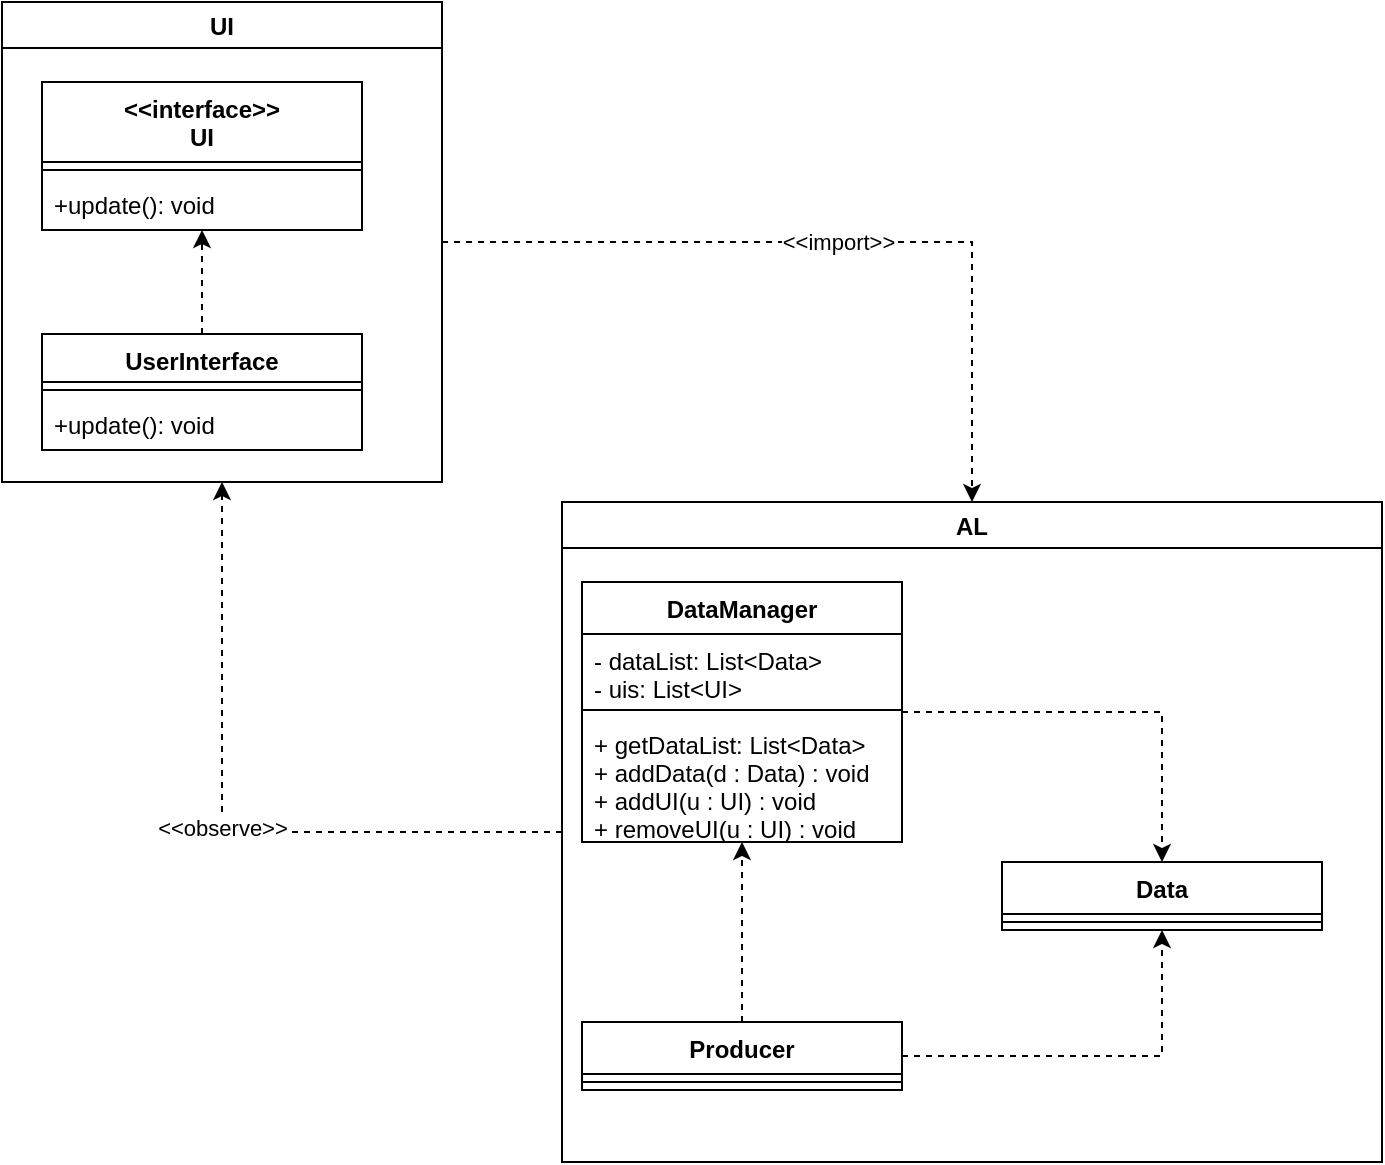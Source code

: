 <mxfile version="15.9.1" type="github">
  <diagram id="VXX5K5tZXgFrecd3hQVb" name="Page-1">
    <mxGraphModel dx="419" dy="762" grid="1" gridSize="10" guides="1" tooltips="1" connect="1" arrows="1" fold="1" page="1" pageScale="1" pageWidth="850" pageHeight="1100" math="0" shadow="0">
      <root>
        <mxCell id="0" />
        <mxCell id="1" parent="0" />
        <mxCell id="kraXxyXwJTH0ZFFXJNft-29" value="&amp;lt;&amp;lt;import&amp;gt;&amp;gt;" style="edgeStyle=orthogonalEdgeStyle;rounded=0;orthogonalLoop=1;jettySize=auto;html=1;dashed=1;" edge="1" parent="1" source="kraXxyXwJTH0ZFFXJNft-9" target="kraXxyXwJTH0ZFFXJNft-10">
          <mxGeometry relative="1" as="geometry" />
        </mxCell>
        <mxCell id="kraXxyXwJTH0ZFFXJNft-9" value="UI" style="swimlane;" vertex="1" parent="1">
          <mxGeometry x="40" y="60" width="220" height="240" as="geometry" />
        </mxCell>
        <mxCell id="kraXxyXwJTH0ZFFXJNft-2" value="&lt;&lt;interface&gt;&gt;&#xa;UI" style="swimlane;fontStyle=1;align=center;verticalAlign=top;childLayout=stackLayout;horizontal=1;startSize=40;horizontalStack=0;resizeParent=1;resizeParentMax=0;resizeLast=0;collapsible=1;marginBottom=0;" vertex="1" parent="kraXxyXwJTH0ZFFXJNft-9">
          <mxGeometry x="20" y="40" width="160" height="74" as="geometry" />
        </mxCell>
        <mxCell id="kraXxyXwJTH0ZFFXJNft-3" value="" style="line;strokeWidth=1;fillColor=none;align=left;verticalAlign=middle;spacingTop=-1;spacingLeft=3;spacingRight=3;rotatable=0;labelPosition=right;points=[];portConstraint=eastwest;" vertex="1" parent="kraXxyXwJTH0ZFFXJNft-2">
          <mxGeometry y="40" width="160" height="8" as="geometry" />
        </mxCell>
        <mxCell id="kraXxyXwJTH0ZFFXJNft-4" value="+update(): void" style="text;strokeColor=none;fillColor=none;align=left;verticalAlign=top;spacingLeft=4;spacingRight=4;overflow=hidden;rotatable=0;points=[[0,0.5],[1,0.5]];portConstraint=eastwest;" vertex="1" parent="kraXxyXwJTH0ZFFXJNft-2">
          <mxGeometry y="48" width="160" height="26" as="geometry" />
        </mxCell>
        <mxCell id="kraXxyXwJTH0ZFFXJNft-5" style="edgeStyle=orthogonalEdgeStyle;rounded=0;orthogonalLoop=1;jettySize=auto;html=1;dashed=1;" edge="1" parent="kraXxyXwJTH0ZFFXJNft-9" source="kraXxyXwJTH0ZFFXJNft-6" target="kraXxyXwJTH0ZFFXJNft-2">
          <mxGeometry relative="1" as="geometry" />
        </mxCell>
        <mxCell id="kraXxyXwJTH0ZFFXJNft-6" value="UserInterface" style="swimlane;fontStyle=1;align=center;verticalAlign=top;childLayout=stackLayout;horizontal=1;startSize=24;horizontalStack=0;resizeParent=1;resizeParentMax=0;resizeLast=0;collapsible=1;marginBottom=0;" vertex="1" parent="kraXxyXwJTH0ZFFXJNft-9">
          <mxGeometry x="20" y="166" width="160" height="58" as="geometry" />
        </mxCell>
        <mxCell id="kraXxyXwJTH0ZFFXJNft-7" value="" style="line;strokeWidth=1;fillColor=none;align=left;verticalAlign=middle;spacingTop=-1;spacingLeft=3;spacingRight=3;rotatable=0;labelPosition=right;points=[];portConstraint=eastwest;" vertex="1" parent="kraXxyXwJTH0ZFFXJNft-6">
          <mxGeometry y="24" width="160" height="8" as="geometry" />
        </mxCell>
        <mxCell id="kraXxyXwJTH0ZFFXJNft-8" value="+update(): void" style="text;strokeColor=none;fillColor=none;align=left;verticalAlign=top;spacingLeft=4;spacingRight=4;overflow=hidden;rotatable=0;points=[[0,0.5],[1,0.5]];portConstraint=eastwest;" vertex="1" parent="kraXxyXwJTH0ZFFXJNft-6">
          <mxGeometry y="32" width="160" height="26" as="geometry" />
        </mxCell>
        <mxCell id="kraXxyXwJTH0ZFFXJNft-30" value="&amp;lt;&amp;lt;observe&amp;gt;&amp;gt;" style="edgeStyle=orthogonalEdgeStyle;rounded=0;orthogonalLoop=1;jettySize=auto;html=1;dashed=1;" edge="1" parent="1" source="kraXxyXwJTH0ZFFXJNft-10" target="kraXxyXwJTH0ZFFXJNft-9">
          <mxGeometry relative="1" as="geometry" />
        </mxCell>
        <mxCell id="kraXxyXwJTH0ZFFXJNft-10" value="AL" style="swimlane;" vertex="1" parent="1">
          <mxGeometry x="320" y="310" width="410" height="330" as="geometry" />
        </mxCell>
        <mxCell id="kraXxyXwJTH0ZFFXJNft-19" value="DataManager" style="swimlane;fontStyle=1;align=center;verticalAlign=top;childLayout=stackLayout;horizontal=1;startSize=26;horizontalStack=0;resizeParent=1;resizeParentMax=0;resizeLast=0;collapsible=1;marginBottom=0;" vertex="1" parent="kraXxyXwJTH0ZFFXJNft-10">
          <mxGeometry x="10" y="40" width="160" height="130" as="geometry" />
        </mxCell>
        <mxCell id="kraXxyXwJTH0ZFFXJNft-20" value="- dataList: List&lt;Data&gt;&#xa;- uis: List&lt;UI&gt;" style="text;strokeColor=none;fillColor=none;align=left;verticalAlign=top;spacingLeft=4;spacingRight=4;overflow=hidden;rotatable=0;points=[[0,0.5],[1,0.5]];portConstraint=eastwest;" vertex="1" parent="kraXxyXwJTH0ZFFXJNft-19">
          <mxGeometry y="26" width="160" height="34" as="geometry" />
        </mxCell>
        <mxCell id="kraXxyXwJTH0ZFFXJNft-21" value="" style="line;strokeWidth=1;fillColor=none;align=left;verticalAlign=middle;spacingTop=-1;spacingLeft=3;spacingRight=3;rotatable=0;labelPosition=right;points=[];portConstraint=eastwest;" vertex="1" parent="kraXxyXwJTH0ZFFXJNft-19">
          <mxGeometry y="60" width="160" height="8" as="geometry" />
        </mxCell>
        <mxCell id="kraXxyXwJTH0ZFFXJNft-22" value="+ getDataList: List&lt;Data&gt;&#xa;+ addData(d : Data) : void&#xa;+ addUI(u : UI) : void&#xa;+ removeUI(u : UI) : void" style="text;strokeColor=none;fillColor=none;align=left;verticalAlign=top;spacingLeft=4;spacingRight=4;overflow=hidden;rotatable=0;points=[[0,0.5],[1,0.5]];portConstraint=eastwest;" vertex="1" parent="kraXxyXwJTH0ZFFXJNft-19">
          <mxGeometry y="68" width="160" height="62" as="geometry" />
        </mxCell>
        <mxCell id="kraXxyXwJTH0ZFFXJNft-23" value="Data" style="swimlane;fontStyle=1;align=center;verticalAlign=top;childLayout=stackLayout;horizontal=1;startSize=26;horizontalStack=0;resizeParent=1;resizeParentMax=0;resizeLast=0;collapsible=1;marginBottom=0;" vertex="1" parent="kraXxyXwJTH0ZFFXJNft-10">
          <mxGeometry x="220" y="180" width="160" height="34" as="geometry" />
        </mxCell>
        <mxCell id="kraXxyXwJTH0ZFFXJNft-24" value="" style="line;strokeWidth=1;fillColor=none;align=left;verticalAlign=middle;spacingTop=-1;spacingLeft=3;spacingRight=3;rotatable=0;labelPosition=right;points=[];portConstraint=eastwest;" vertex="1" parent="kraXxyXwJTH0ZFFXJNft-23">
          <mxGeometry y="26" width="160" height="8" as="geometry" />
        </mxCell>
        <mxCell id="kraXxyXwJTH0ZFFXJNft-18" style="edgeStyle=orthogonalEdgeStyle;rounded=0;orthogonalLoop=1;jettySize=auto;html=1;dashed=1;" edge="1" parent="kraXxyXwJTH0ZFFXJNft-10" source="kraXxyXwJTH0ZFFXJNft-19" target="kraXxyXwJTH0ZFFXJNft-23">
          <mxGeometry relative="1" as="geometry" />
        </mxCell>
        <mxCell id="kraXxyXwJTH0ZFFXJNft-25" style="edgeStyle=orthogonalEdgeStyle;rounded=0;orthogonalLoop=1;jettySize=auto;html=1;dashed=1;" edge="1" parent="kraXxyXwJTH0ZFFXJNft-10" source="kraXxyXwJTH0ZFFXJNft-27" target="kraXxyXwJTH0ZFFXJNft-23">
          <mxGeometry relative="1" as="geometry" />
        </mxCell>
        <mxCell id="kraXxyXwJTH0ZFFXJNft-26" style="edgeStyle=orthogonalEdgeStyle;rounded=0;orthogonalLoop=1;jettySize=auto;html=1;dashed=1;" edge="1" parent="kraXxyXwJTH0ZFFXJNft-10" source="kraXxyXwJTH0ZFFXJNft-27" target="kraXxyXwJTH0ZFFXJNft-19">
          <mxGeometry relative="1" as="geometry" />
        </mxCell>
        <mxCell id="kraXxyXwJTH0ZFFXJNft-27" value="Producer" style="swimlane;fontStyle=1;align=center;verticalAlign=top;childLayout=stackLayout;horizontal=1;startSize=26;horizontalStack=0;resizeParent=1;resizeParentMax=0;resizeLast=0;collapsible=1;marginBottom=0;" vertex="1" parent="kraXxyXwJTH0ZFFXJNft-10">
          <mxGeometry x="10" y="260" width="160" height="34" as="geometry" />
        </mxCell>
        <mxCell id="kraXxyXwJTH0ZFFXJNft-28" value="" style="line;strokeWidth=1;fillColor=none;align=left;verticalAlign=middle;spacingTop=-1;spacingLeft=3;spacingRight=3;rotatable=0;labelPosition=right;points=[];portConstraint=eastwest;" vertex="1" parent="kraXxyXwJTH0ZFFXJNft-27">
          <mxGeometry y="26" width="160" height="8" as="geometry" />
        </mxCell>
      </root>
    </mxGraphModel>
  </diagram>
</mxfile>
